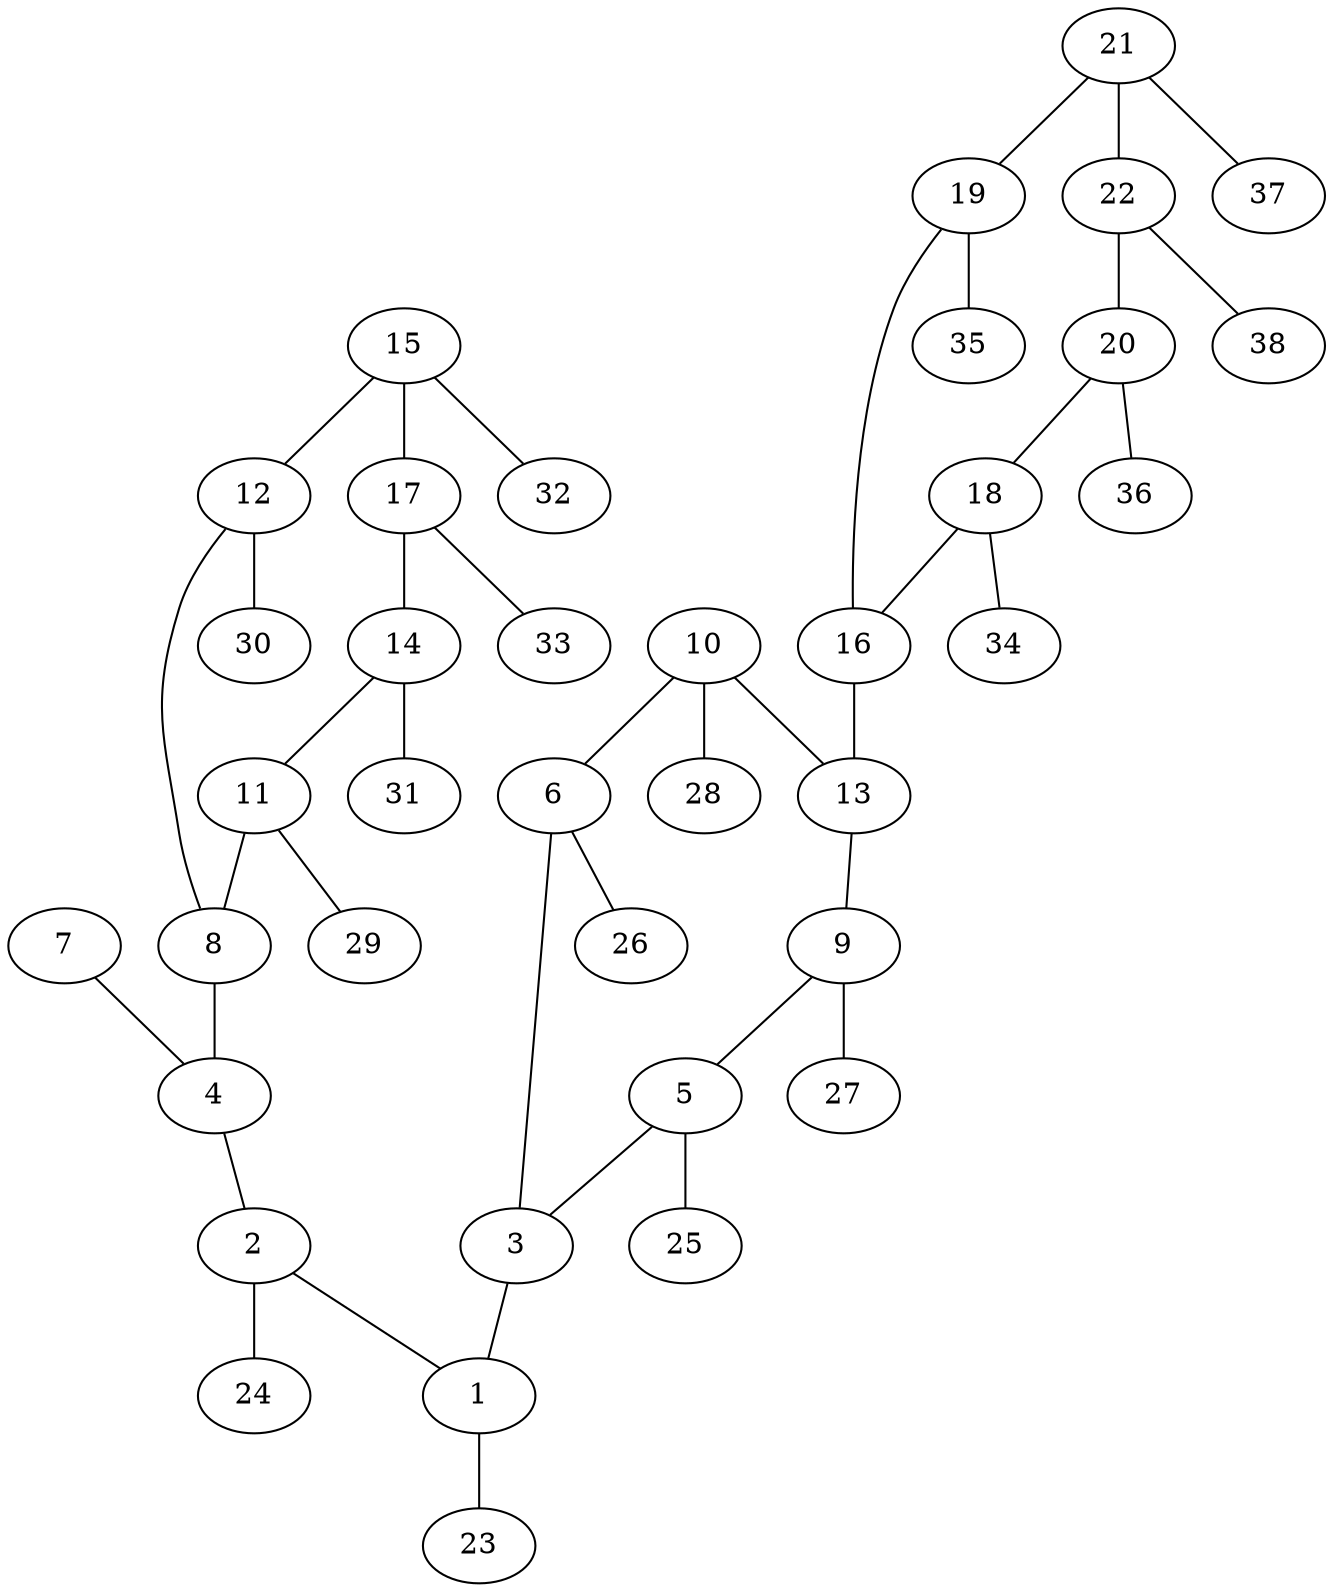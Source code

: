 graph molecule_1235 {
	1	 [chem=C];
	23	 [chem=H];
	1 -- 23	 [valence=1];
	2	 [chem=C];
	2 -- 1	 [valence=2];
	24	 [chem=H];
	2 -- 24	 [valence=1];
	3	 [chem=C];
	3 -- 1	 [valence=1];
	4	 [chem=C];
	4 -- 2	 [valence=1];
	5	 [chem=C];
	5 -- 3	 [valence=2];
	25	 [chem=H];
	5 -- 25	 [valence=1];
	6	 [chem=C];
	6 -- 3	 [valence=1];
	26	 [chem=H];
	6 -- 26	 [valence=1];
	7	 [chem=O];
	7 -- 4	 [valence=2];
	8	 [chem=C];
	8 -- 4	 [valence=1];
	9	 [chem=C];
	9 -- 5	 [valence=1];
	27	 [chem=H];
	9 -- 27	 [valence=1];
	10	 [chem=C];
	10 -- 6	 [valence=2];
	13	 [chem=C];
	10 -- 13	 [valence=1];
	28	 [chem=H];
	10 -- 28	 [valence=1];
	11	 [chem=C];
	11 -- 8	 [valence=2];
	29	 [chem=H];
	11 -- 29	 [valence=1];
	12	 [chem=C];
	12 -- 8	 [valence=1];
	30	 [chem=H];
	12 -- 30	 [valence=1];
	13 -- 9	 [valence=2];
	14	 [chem=C];
	14 -- 11	 [valence=1];
	31	 [chem=H];
	14 -- 31	 [valence=1];
	15	 [chem=C];
	15 -- 12	 [valence=2];
	17	 [chem=C];
	15 -- 17	 [valence=1];
	32	 [chem=H];
	15 -- 32	 [valence=1];
	16	 [chem=C];
	16 -- 13	 [valence=1];
	17 -- 14	 [valence=2];
	33	 [chem=H];
	17 -- 33	 [valence=1];
	18	 [chem=C];
	18 -- 16	 [valence=2];
	34	 [chem=H];
	18 -- 34	 [valence=1];
	19	 [chem=C];
	19 -- 16	 [valence=1];
	35	 [chem=H];
	19 -- 35	 [valence=1];
	20	 [chem=C];
	20 -- 18	 [valence=1];
	36	 [chem=H];
	20 -- 36	 [valence=1];
	21	 [chem=C];
	21 -- 19	 [valence=2];
	22	 [chem=C];
	21 -- 22	 [valence=1];
	37	 [chem=H];
	21 -- 37	 [valence=1];
	22 -- 20	 [valence=2];
	38	 [chem=H];
	22 -- 38	 [valence=1];
}
